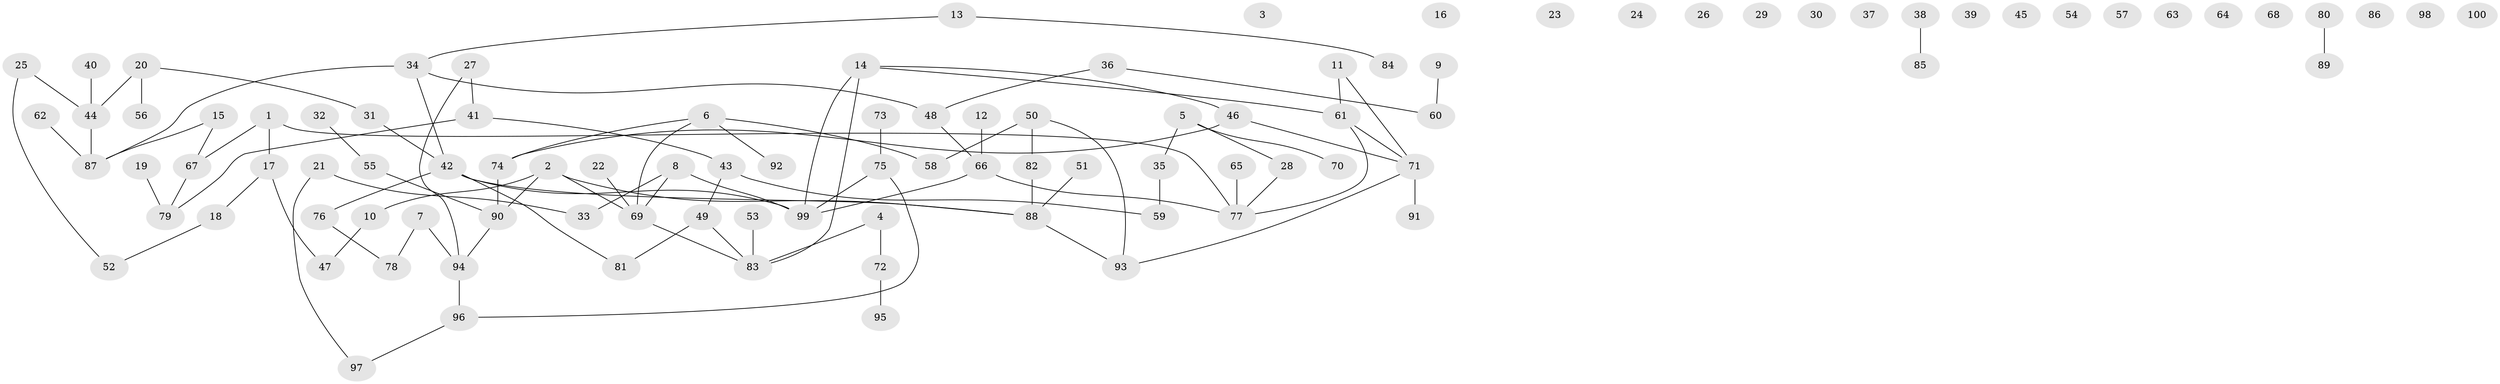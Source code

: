 // coarse degree distribution, {4: 0.11764705882352941, 6: 0.029411764705882353, 0: 0.29411764705882354, 2: 0.19117647058823528, 3: 0.14705882352941177, 1: 0.16176470588235295, 7: 0.014705882352941176, 8: 0.014705882352941176, 5: 0.029411764705882353}
// Generated by graph-tools (version 1.1) at 2025/41/03/06/25 10:41:21]
// undirected, 100 vertices, 101 edges
graph export_dot {
graph [start="1"]
  node [color=gray90,style=filled];
  1;
  2;
  3;
  4;
  5;
  6;
  7;
  8;
  9;
  10;
  11;
  12;
  13;
  14;
  15;
  16;
  17;
  18;
  19;
  20;
  21;
  22;
  23;
  24;
  25;
  26;
  27;
  28;
  29;
  30;
  31;
  32;
  33;
  34;
  35;
  36;
  37;
  38;
  39;
  40;
  41;
  42;
  43;
  44;
  45;
  46;
  47;
  48;
  49;
  50;
  51;
  52;
  53;
  54;
  55;
  56;
  57;
  58;
  59;
  60;
  61;
  62;
  63;
  64;
  65;
  66;
  67;
  68;
  69;
  70;
  71;
  72;
  73;
  74;
  75;
  76;
  77;
  78;
  79;
  80;
  81;
  82;
  83;
  84;
  85;
  86;
  87;
  88;
  89;
  90;
  91;
  92;
  93;
  94;
  95;
  96;
  97;
  98;
  99;
  100;
  1 -- 17;
  1 -- 67;
  1 -- 77;
  2 -- 10;
  2 -- 69;
  2 -- 88;
  2 -- 90;
  4 -- 72;
  4 -- 83;
  5 -- 28;
  5 -- 35;
  5 -- 70;
  6 -- 58;
  6 -- 69;
  6 -- 74;
  6 -- 92;
  7 -- 78;
  7 -- 94;
  8 -- 33;
  8 -- 69;
  8 -- 99;
  9 -- 60;
  10 -- 47;
  11 -- 61;
  11 -- 71;
  12 -- 66;
  13 -- 34;
  13 -- 84;
  14 -- 46;
  14 -- 61;
  14 -- 83;
  14 -- 99;
  15 -- 67;
  15 -- 87;
  17 -- 18;
  17 -- 47;
  18 -- 52;
  19 -- 79;
  20 -- 31;
  20 -- 44;
  20 -- 56;
  21 -- 33;
  21 -- 97;
  22 -- 69;
  25 -- 44;
  25 -- 52;
  27 -- 41;
  27 -- 94;
  28 -- 77;
  31 -- 42;
  32 -- 55;
  34 -- 42;
  34 -- 48;
  34 -- 87;
  35 -- 59;
  36 -- 48;
  36 -- 60;
  38 -- 85;
  40 -- 44;
  41 -- 43;
  41 -- 79;
  42 -- 76;
  42 -- 81;
  42 -- 88;
  42 -- 99;
  43 -- 49;
  43 -- 59;
  44 -- 87;
  46 -- 71;
  46 -- 74;
  48 -- 66;
  49 -- 81;
  49 -- 83;
  50 -- 58;
  50 -- 82;
  50 -- 93;
  51 -- 88;
  53 -- 83;
  55 -- 90;
  61 -- 71;
  61 -- 77;
  62 -- 87;
  65 -- 77;
  66 -- 77;
  66 -- 99;
  67 -- 79;
  69 -- 83;
  71 -- 91;
  71 -- 93;
  72 -- 95;
  73 -- 75;
  74 -- 90;
  75 -- 96;
  75 -- 99;
  76 -- 78;
  80 -- 89;
  82 -- 88;
  88 -- 93;
  90 -- 94;
  94 -- 96;
  96 -- 97;
}
